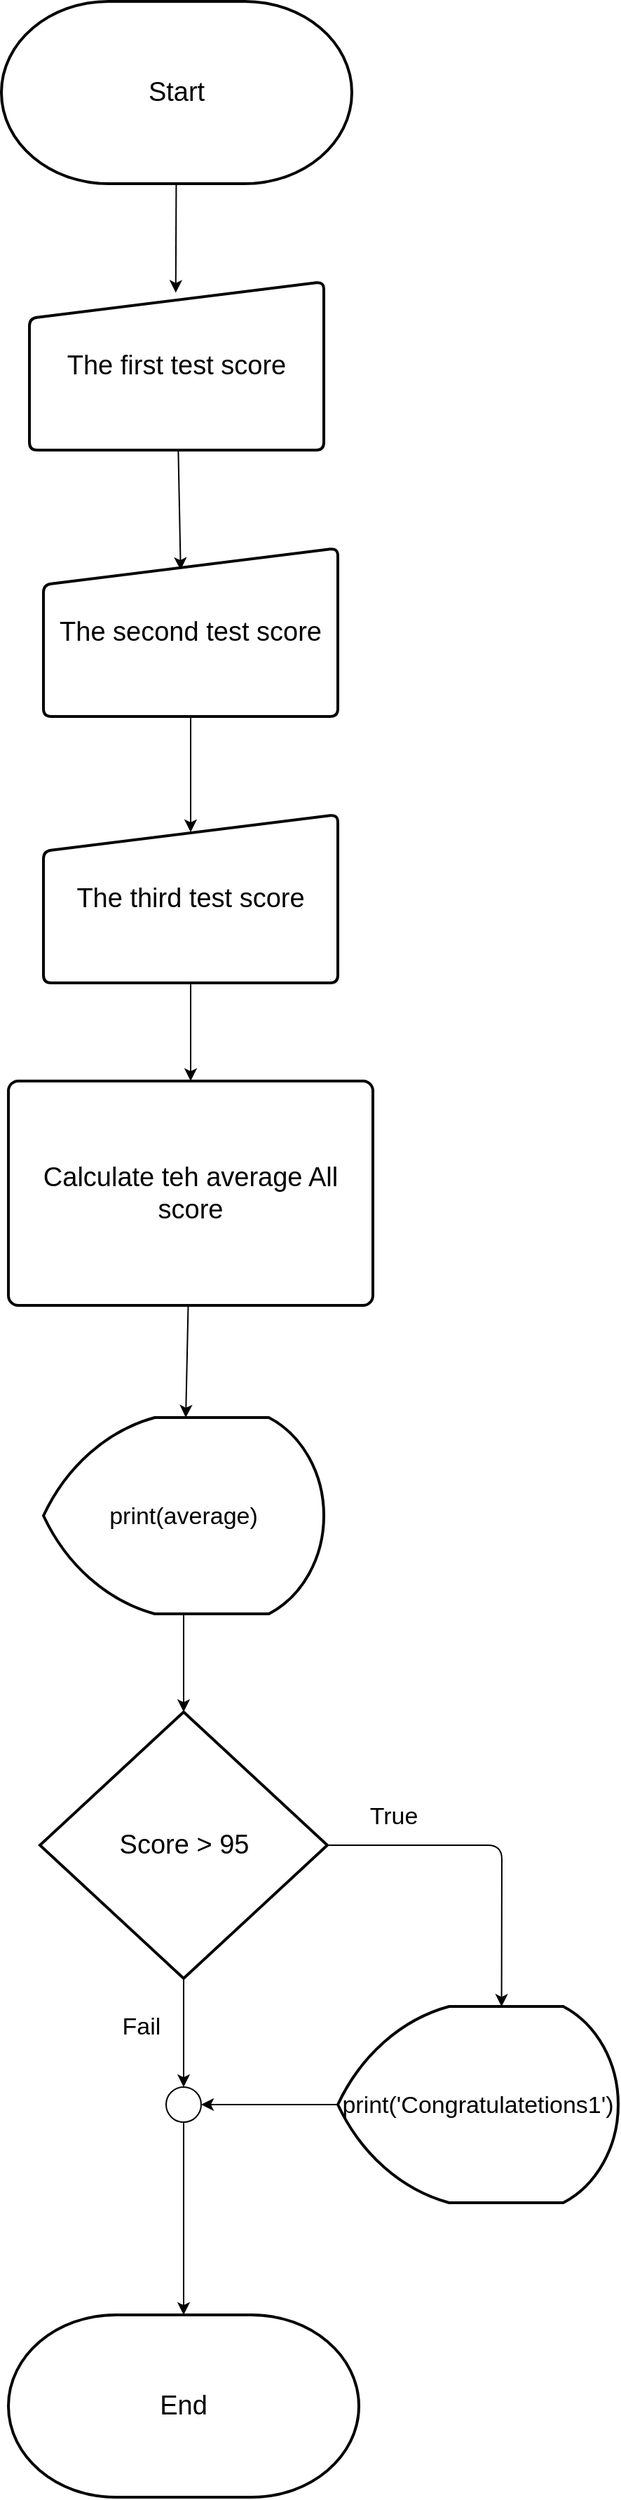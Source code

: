 <mxfile>
    <diagram id="6feyujgi39ATmVzR0r1w" name="Page-1">
        <mxGraphModel dx="1614" dy="766" grid="1" gridSize="10" guides="1" tooltips="1" connect="1" arrows="1" fold="1" page="1" pageScale="1" pageWidth="850" pageHeight="1100" math="0" shadow="0">
            <root>
                <mxCell id="0"/>
                <mxCell id="1" parent="0"/>
                <mxCell id="6" value="" style="edgeStyle=none;html=1;fontSize=19;entryX=0.497;entryY=0.065;entryDx=0;entryDy=0;entryPerimeter=0;" parent="1" source="2" target="3" edge="1">
                    <mxGeometry relative="1" as="geometry"/>
                </mxCell>
                <mxCell id="2" value="&lt;span style=&quot;font-size: 19px;&quot;&gt;Start&lt;/span&gt;" style="strokeWidth=2;html=1;shape=mxgraph.flowchart.terminator;whiteSpace=wrap;" parent="1" vertex="1">
                    <mxGeometry x="360" y="140" width="250" height="130" as="geometry"/>
                </mxCell>
                <mxCell id="8" value="" style="edgeStyle=none;html=1;fontSize=19;entryX=0.466;entryY=0.129;entryDx=0;entryDy=0;entryPerimeter=0;" parent="1" source="3" target="4" edge="1">
                    <mxGeometry relative="1" as="geometry"/>
                </mxCell>
                <mxCell id="3" value="The first test score" style="html=1;strokeWidth=2;shape=manualInput;whiteSpace=wrap;rounded=1;size=26;arcSize=11;fontSize=19;" parent="1" vertex="1">
                    <mxGeometry x="380" y="340" width="210" height="120" as="geometry"/>
                </mxCell>
                <mxCell id="9" value="" style="edgeStyle=none;html=1;fontSize=19;entryX=0.5;entryY=0.104;entryDx=0;entryDy=0;entryPerimeter=0;" parent="1" source="4" target="5" edge="1">
                    <mxGeometry relative="1" as="geometry"/>
                </mxCell>
                <mxCell id="4" value="The second test score" style="html=1;strokeWidth=2;shape=manualInput;whiteSpace=wrap;rounded=1;size=26;arcSize=11;fontSize=19;" parent="1" vertex="1">
                    <mxGeometry x="390" y="530" width="210" height="120" as="geometry"/>
                </mxCell>
                <mxCell id="11" value="" style="edgeStyle=none;html=1;fontSize=19;" parent="1" source="5" target="10" edge="1">
                    <mxGeometry relative="1" as="geometry"/>
                </mxCell>
                <mxCell id="5" value="The third test score" style="html=1;strokeWidth=2;shape=manualInput;whiteSpace=wrap;rounded=1;size=26;arcSize=11;fontSize=19;" parent="1" vertex="1">
                    <mxGeometry x="390" y="720" width="210" height="120" as="geometry"/>
                </mxCell>
                <mxCell id="23" value="" style="edgeStyle=none;html=1;fontSize=17;" parent="1" source="10" target="22" edge="1">
                    <mxGeometry relative="1" as="geometry"/>
                </mxCell>
                <mxCell id="10" value="Calculate teh average All score" style="rounded=1;whiteSpace=wrap;html=1;absoluteArcSize=1;arcSize=14;strokeWidth=2;fontSize=19;" parent="1" vertex="1">
                    <mxGeometry x="365" y="910" width="260" height="160" as="geometry"/>
                </mxCell>
                <mxCell id="16" style="edgeStyle=none;html=1;entryX=0.584;entryY=0.001;entryDx=0;entryDy=0;entryPerimeter=0;fontSize=17;" parent="1" source="12" target="14" edge="1">
                    <mxGeometry relative="1" as="geometry">
                        <Array as="points">
                            <mxPoint x="717" y="1455"/>
                        </Array>
                    </mxGeometry>
                </mxCell>
                <mxCell id="28" value="" style="edgeStyle=none;html=1;fontSize=17;" parent="1" source="12" target="27" edge="1">
                    <mxGeometry relative="1" as="geometry"/>
                </mxCell>
                <mxCell id="12" value="Score &amp;gt; 95" style="strokeWidth=2;html=1;shape=mxgraph.flowchart.decision;whiteSpace=wrap;fontSize=19;" parent="1" vertex="1">
                    <mxGeometry x="387.5" y="1360" width="205" height="190" as="geometry"/>
                </mxCell>
                <mxCell id="26" style="edgeStyle=none;html=1;fontSize=17;entryX=1;entryY=0.5;entryDx=0;entryDy=0;" parent="1" source="14" target="27" edge="1">
                    <mxGeometry relative="1" as="geometry">
                        <mxPoint x="510" y="1640" as="targetPoint"/>
                    </mxGeometry>
                </mxCell>
                <mxCell id="14" value="&lt;font style=&quot;font-size: 17px;&quot;&gt;print('Congratulatetions1')&lt;/font&gt;" style="strokeWidth=2;html=1;shape=mxgraph.flowchart.display;whiteSpace=wrap;fontSize=19;" parent="1" vertex="1">
                    <mxGeometry x="600" y="1570" width="200" height="140" as="geometry"/>
                </mxCell>
                <mxCell id="15" value="&lt;span style=&quot;font-size: 19px;&quot;&gt;End&lt;/span&gt;" style="strokeWidth=2;html=1;shape=mxgraph.flowchart.terminator;whiteSpace=wrap;" parent="1" vertex="1">
                    <mxGeometry x="365" y="1790" width="250" height="130" as="geometry"/>
                </mxCell>
                <mxCell id="19" value="Fail" style="text;html=1;strokeColor=none;fillColor=none;align=center;verticalAlign=middle;whiteSpace=wrap;rounded=0;fontSize=17;" parent="1" vertex="1">
                    <mxGeometry x="430" y="1570" width="60" height="30" as="geometry"/>
                </mxCell>
                <mxCell id="21" value="True" style="text;html=1;strokeColor=none;fillColor=none;align=center;verticalAlign=middle;whiteSpace=wrap;rounded=0;fontSize=17;" parent="1" vertex="1">
                    <mxGeometry x="610" y="1420" width="60" height="30" as="geometry"/>
                </mxCell>
                <mxCell id="24" value="" style="edgeStyle=none;html=1;fontSize=17;" parent="1" source="22" target="12" edge="1">
                    <mxGeometry relative="1" as="geometry"/>
                </mxCell>
                <mxCell id="22" value="&lt;font style=&quot;font-size: 17px;&quot;&gt;print(average)&lt;/font&gt;" style="strokeWidth=2;html=1;shape=mxgraph.flowchart.display;whiteSpace=wrap;fontSize=19;" parent="1" vertex="1">
                    <mxGeometry x="390" y="1150" width="200" height="140" as="geometry"/>
                </mxCell>
                <mxCell id="29" style="edgeStyle=none;html=1;fontSize=17;" parent="1" source="27" edge="1">
                    <mxGeometry relative="1" as="geometry">
                        <mxPoint x="490" y="1790" as="targetPoint"/>
                    </mxGeometry>
                </mxCell>
                <mxCell id="27" value="" style="ellipse;whiteSpace=wrap;html=1;aspect=fixed;fontSize=17;" parent="1" vertex="1">
                    <mxGeometry x="477.5" y="1627.5" width="25" height="25" as="geometry"/>
                </mxCell>
            </root>
        </mxGraphModel>
    </diagram>
</mxfile>
